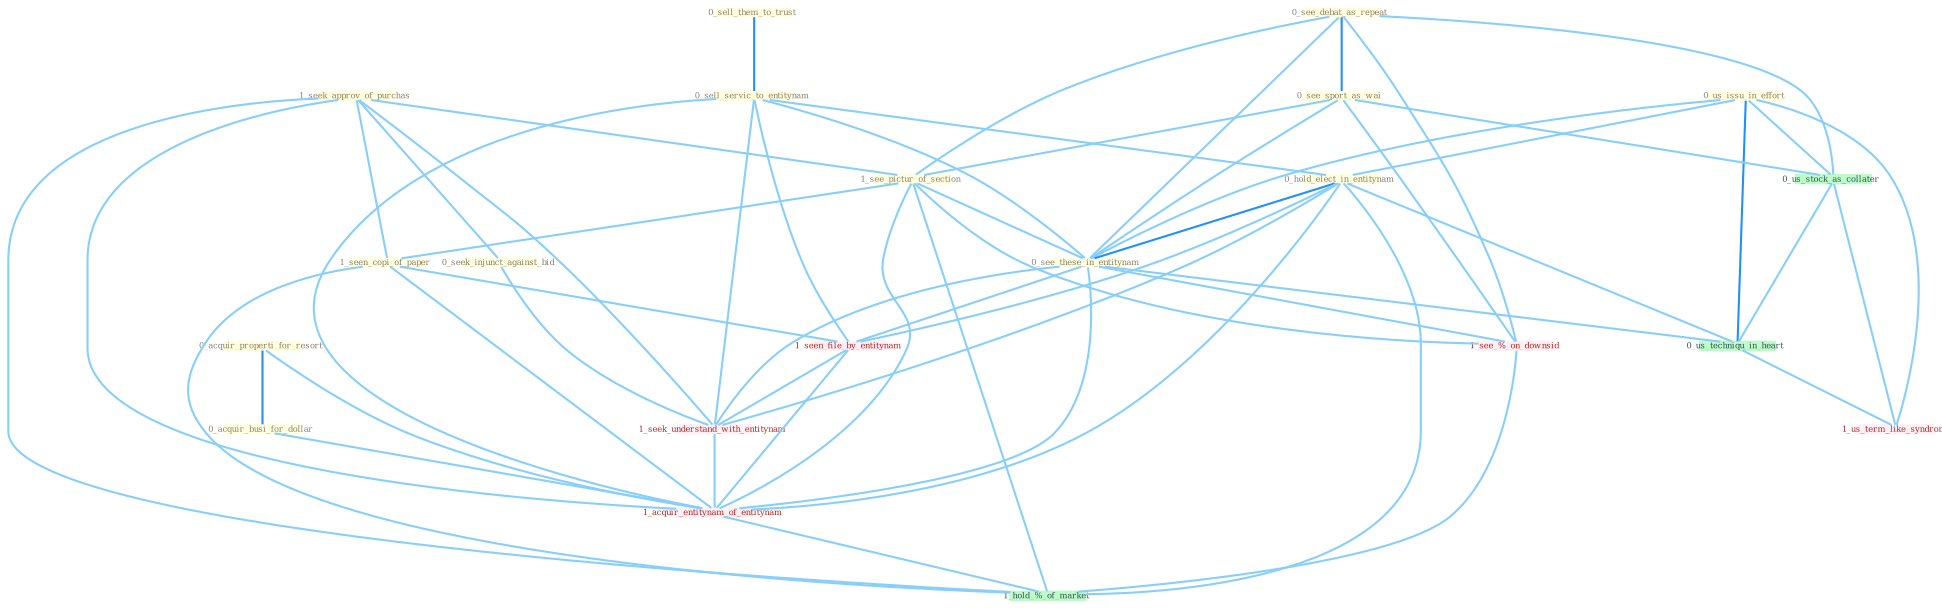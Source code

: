 Graph G{ 
    node
    [shape=polygon,style=filled,width=.5,height=.06,color="#BDFCC9",fixedsize=true,fontsize=4,
    fontcolor="#2f4f4f"];
    {node
    [color="#ffffe0", fontcolor="#8b7d6b"] "0_acquir_properti_for_resort " "0_sell_them_to_trust " "1_seek_approv_of_purchas " "0_see_debat_as_repeat " "0_sell_servic_to_entitynam " "0_us_issu_in_effort " "0_seek_injunct_against_bid " "0_see_sport_as_wai " "0_hold_elect_in_entitynam " "0_acquir_busi_for_dollar " "1_see_pictur_of_section " "1_seen_copi_of_paper " "0_see_these_in_entitynam "}
{node [color="#fff0f5", fontcolor="#b22222"] "1_seen_file_by_entitynam " "1_seek_understand_with_entitynam " "1_acquir_entitynam_of_entitynam " "1_see_%_on_downsid " "1_us_term_like_syndrom "}
edge [color="#B0E2FF"];

	"0_acquir_properti_for_resort " -- "0_acquir_busi_for_dollar " [w="2", color="#1e90ff" , len=0.8];
	"0_acquir_properti_for_resort " -- "1_acquir_entitynam_of_entitynam " [w="1", color="#87cefa" ];
	"0_sell_them_to_trust " -- "0_sell_servic_to_entitynam " [w="2", color="#1e90ff" , len=0.8];
	"1_seek_approv_of_purchas " -- "0_seek_injunct_against_bid " [w="1", color="#87cefa" ];
	"1_seek_approv_of_purchas " -- "1_see_pictur_of_section " [w="1", color="#87cefa" ];
	"1_seek_approv_of_purchas " -- "1_seen_copi_of_paper " [w="1", color="#87cefa" ];
	"1_seek_approv_of_purchas " -- "1_seek_understand_with_entitynam " [w="1", color="#87cefa" ];
	"1_seek_approv_of_purchas " -- "1_acquir_entitynam_of_entitynam " [w="1", color="#87cefa" ];
	"1_seek_approv_of_purchas " -- "1_hold_%_of_market " [w="1", color="#87cefa" ];
	"0_see_debat_as_repeat " -- "0_see_sport_as_wai " [w="2", color="#1e90ff" , len=0.8];
	"0_see_debat_as_repeat " -- "1_see_pictur_of_section " [w="1", color="#87cefa" ];
	"0_see_debat_as_repeat " -- "0_see_these_in_entitynam " [w="1", color="#87cefa" ];
	"0_see_debat_as_repeat " -- "0_us_stock_as_collater " [w="1", color="#87cefa" ];
	"0_see_debat_as_repeat " -- "1_see_%_on_downsid " [w="1", color="#87cefa" ];
	"0_sell_servic_to_entitynam " -- "0_hold_elect_in_entitynam " [w="1", color="#87cefa" ];
	"0_sell_servic_to_entitynam " -- "0_see_these_in_entitynam " [w="1", color="#87cefa" ];
	"0_sell_servic_to_entitynam " -- "1_seen_file_by_entitynam " [w="1", color="#87cefa" ];
	"0_sell_servic_to_entitynam " -- "1_seek_understand_with_entitynam " [w="1", color="#87cefa" ];
	"0_sell_servic_to_entitynam " -- "1_acquir_entitynam_of_entitynam " [w="1", color="#87cefa" ];
	"0_us_issu_in_effort " -- "0_hold_elect_in_entitynam " [w="1", color="#87cefa" ];
	"0_us_issu_in_effort " -- "0_see_these_in_entitynam " [w="1", color="#87cefa" ];
	"0_us_issu_in_effort " -- "0_us_stock_as_collater " [w="1", color="#87cefa" ];
	"0_us_issu_in_effort " -- "0_us_techniqu_in_heart " [w="2", color="#1e90ff" , len=0.8];
	"0_us_issu_in_effort " -- "1_us_term_like_syndrom " [w="1", color="#87cefa" ];
	"0_seek_injunct_against_bid " -- "1_seek_understand_with_entitynam " [w="1", color="#87cefa" ];
	"0_see_sport_as_wai " -- "1_see_pictur_of_section " [w="1", color="#87cefa" ];
	"0_see_sport_as_wai " -- "0_see_these_in_entitynam " [w="1", color="#87cefa" ];
	"0_see_sport_as_wai " -- "0_us_stock_as_collater " [w="1", color="#87cefa" ];
	"0_see_sport_as_wai " -- "1_see_%_on_downsid " [w="1", color="#87cefa" ];
	"0_hold_elect_in_entitynam " -- "0_see_these_in_entitynam " [w="2", color="#1e90ff" , len=0.8];
	"0_hold_elect_in_entitynam " -- "1_seen_file_by_entitynam " [w="1", color="#87cefa" ];
	"0_hold_elect_in_entitynam " -- "1_seek_understand_with_entitynam " [w="1", color="#87cefa" ];
	"0_hold_elect_in_entitynam " -- "1_acquir_entitynam_of_entitynam " [w="1", color="#87cefa" ];
	"0_hold_elect_in_entitynam " -- "0_us_techniqu_in_heart " [w="1", color="#87cefa" ];
	"0_hold_elect_in_entitynam " -- "1_hold_%_of_market " [w="1", color="#87cefa" ];
	"0_acquir_busi_for_dollar " -- "1_acquir_entitynam_of_entitynam " [w="1", color="#87cefa" ];
	"1_see_pictur_of_section " -- "1_seen_copi_of_paper " [w="1", color="#87cefa" ];
	"1_see_pictur_of_section " -- "0_see_these_in_entitynam " [w="1", color="#87cefa" ];
	"1_see_pictur_of_section " -- "1_acquir_entitynam_of_entitynam " [w="1", color="#87cefa" ];
	"1_see_pictur_of_section " -- "1_see_%_on_downsid " [w="1", color="#87cefa" ];
	"1_see_pictur_of_section " -- "1_hold_%_of_market " [w="1", color="#87cefa" ];
	"1_seen_copi_of_paper " -- "1_seen_file_by_entitynam " [w="1", color="#87cefa" ];
	"1_seen_copi_of_paper " -- "1_acquir_entitynam_of_entitynam " [w="1", color="#87cefa" ];
	"1_seen_copi_of_paper " -- "1_hold_%_of_market " [w="1", color="#87cefa" ];
	"0_see_these_in_entitynam " -- "1_seen_file_by_entitynam " [w="1", color="#87cefa" ];
	"0_see_these_in_entitynam " -- "1_seek_understand_with_entitynam " [w="1", color="#87cefa" ];
	"0_see_these_in_entitynam " -- "1_acquir_entitynam_of_entitynam " [w="1", color="#87cefa" ];
	"0_see_these_in_entitynam " -- "0_us_techniqu_in_heart " [w="1", color="#87cefa" ];
	"0_see_these_in_entitynam " -- "1_see_%_on_downsid " [w="1", color="#87cefa" ];
	"1_seen_file_by_entitynam " -- "1_seek_understand_with_entitynam " [w="1", color="#87cefa" ];
	"1_seen_file_by_entitynam " -- "1_acquir_entitynam_of_entitynam " [w="1", color="#87cefa" ];
	"0_us_stock_as_collater " -- "0_us_techniqu_in_heart " [w="1", color="#87cefa" ];
	"0_us_stock_as_collater " -- "1_us_term_like_syndrom " [w="1", color="#87cefa" ];
	"1_seek_understand_with_entitynam " -- "1_acquir_entitynam_of_entitynam " [w="1", color="#87cefa" ];
	"1_acquir_entitynam_of_entitynam " -- "1_hold_%_of_market " [w="1", color="#87cefa" ];
	"0_us_techniqu_in_heart " -- "1_us_term_like_syndrom " [w="1", color="#87cefa" ];
	"1_see_%_on_downsid " -- "1_hold_%_of_market " [w="1", color="#87cefa" ];
}